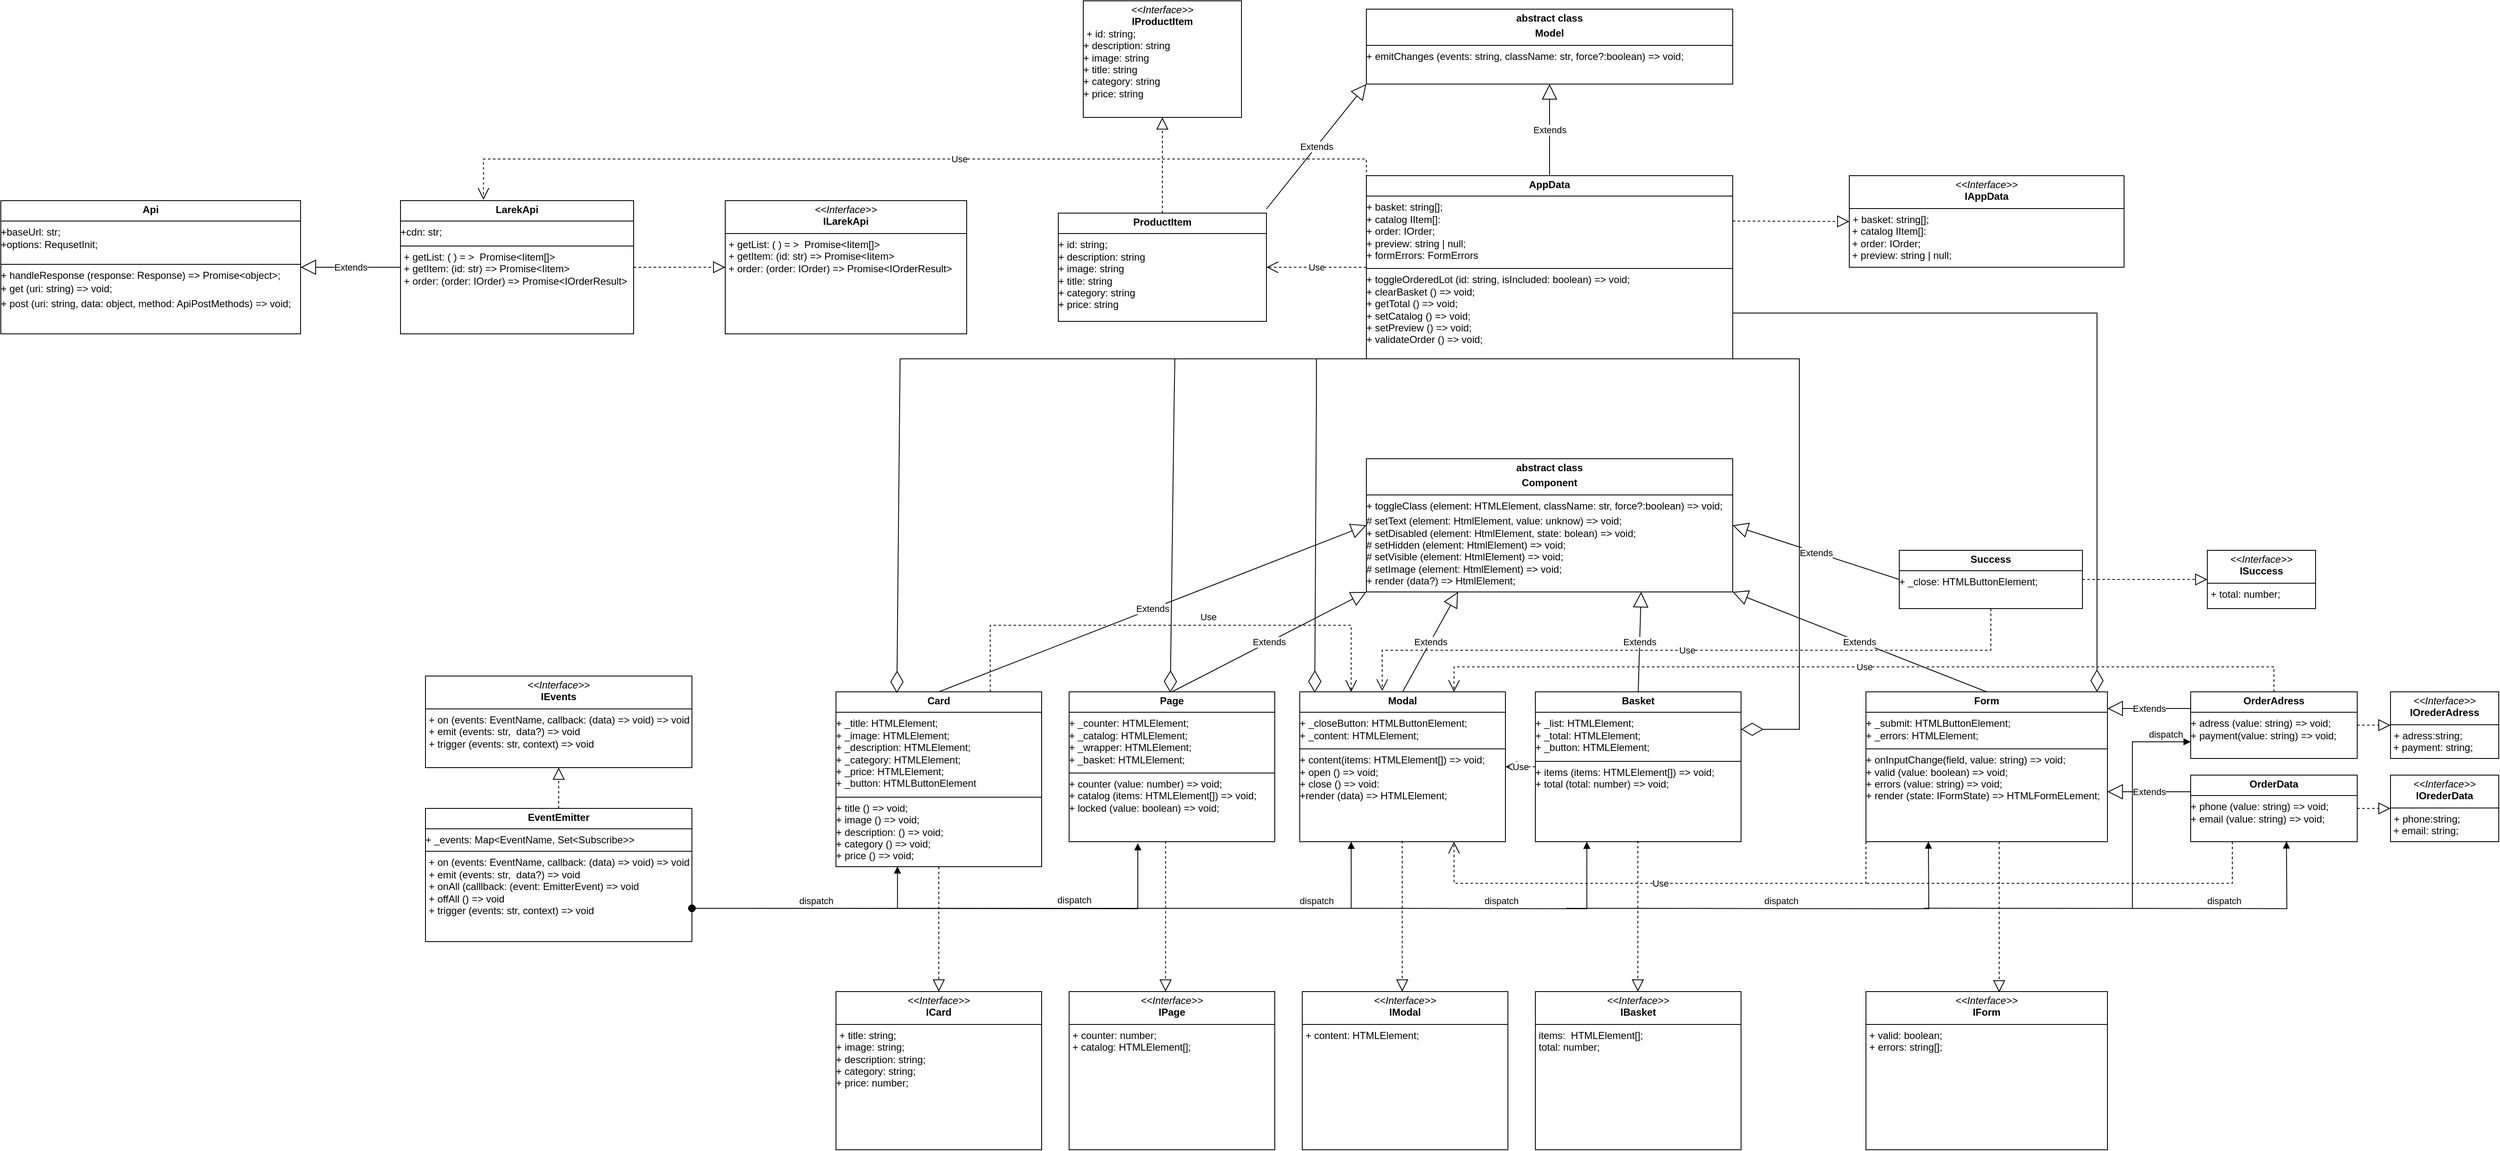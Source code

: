 <mxfile version="24.4.0" type="github">
  <diagram name="Страница — 1" id="z3P2CDi4im3vI8IVjc8o">
    <mxGraphModel dx="3903" dy="3134" grid="1" gridSize="10" guides="1" tooltips="1" connect="1" arrows="1" fold="1" page="1" pageScale="1" pageWidth="827" pageHeight="1169" background="#ffffff" math="0" shadow="0">
      <root>
        <mxCell id="0" />
        <mxCell id="1" parent="0" />
        <mxCell id="5842s0LLyivOS5_dFz7O-1" value="&lt;p style=&quot;margin:0px;margin-top:4px;text-align:center;&quot;&gt;&lt;i&gt;&amp;lt;&amp;lt;Interface&amp;gt;&amp;gt;&lt;/i&gt;&lt;br&gt;&lt;b&gt;ILarekApi&lt;/b&gt;&lt;/p&gt;&lt;hr size=&quot;1&quot; style=&quot;border-style:solid;&quot;&gt;&lt;p style=&quot;margin:0px;margin-left:4px;&quot;&gt;&lt;span style=&quot;background-color: initial;&quot;&gt;+ getList: ( ) = &amp;gt;&amp;nbsp; Promise&amp;lt;Iitem[]&amp;gt;&lt;/span&gt;&lt;br&gt;&lt;/p&gt;&lt;p style=&quot;margin:0px;margin-left:4px;&quot;&gt;+ getItem: (id: str) =&amp;gt; Promise&amp;lt;Iitem&amp;gt;&lt;/p&gt;&lt;p style=&quot;margin:0px;margin-left:4px;&quot;&gt;+ order: (order: IOrder) =&amp;gt; Promise&amp;lt;IOrderResult&amp;gt;&lt;/p&gt;" style="verticalAlign=top;align=left;overflow=fill;html=1;whiteSpace=wrap;" parent="1" vertex="1">
          <mxGeometry x="-1410" y="-1190" width="290" height="160" as="geometry" />
        </mxCell>
        <mxCell id="5842s0LLyivOS5_dFz7O-2" value="&lt;p style=&quot;margin:0px;margin-top:4px;text-align:center;&quot;&gt;&lt;b&gt;LarekApi&lt;/b&gt;&lt;/p&gt;&lt;hr size=&quot;1&quot; style=&quot;border-style:solid;&quot;&gt;+cdn: str;&lt;br&gt;&lt;div style=&quot;height:2px;&quot;&gt;&lt;/div&gt;&lt;hr size=&quot;1&quot; style=&quot;border-style:solid;&quot;&gt;&lt;div style=&quot;height:2px;&quot;&gt;&lt;p style=&quot;margin: 0px 0px 0px 4px;&quot;&gt;&lt;span style=&quot;background-color: initial;&quot;&gt;+ getList: ( ) = &amp;gt;&amp;nbsp; Promise&amp;lt;Iitem[]&amp;gt;&lt;/span&gt;&lt;br&gt;&lt;/p&gt;&lt;p style=&quot;margin: 0px 0px 0px 4px;&quot;&gt;+ getItem: (id: str) =&amp;gt; Promise&amp;lt;Iitem&amp;gt;&lt;/p&gt;&lt;p style=&quot;margin: 0px 0px 0px 4px;&quot;&gt;+ order: (order: IOrder) =&amp;gt; Promise&amp;lt;IOrderResult&amp;gt;&lt;/p&gt;&lt;/div&gt;" style="verticalAlign=top;align=left;overflow=fill;html=1;whiteSpace=wrap;" parent="1" vertex="1">
          <mxGeometry x="-1800" y="-1190" width="280" height="160" as="geometry" />
        </mxCell>
        <mxCell id="5842s0LLyivOS5_dFz7O-3" value="" style="endArrow=block;dashed=1;endFill=0;endSize=12;html=1;rounded=0;exitX=1;exitY=0.5;exitDx=0;exitDy=0;entryX=0;entryY=0.5;entryDx=0;entryDy=0;" parent="1" source="5842s0LLyivOS5_dFz7O-2" target="5842s0LLyivOS5_dFz7O-1" edge="1">
          <mxGeometry width="160" relative="1" as="geometry">
            <mxPoint x="-1660" y="-1060" as="sourcePoint" />
            <mxPoint x="-1500" y="-1060" as="targetPoint" />
          </mxGeometry>
        </mxCell>
        <mxCell id="5842s0LLyivOS5_dFz7O-4" value="&lt;p style=&quot;margin:0px;margin-top:4px;text-align:center;&quot;&gt;&lt;b&gt;Api&lt;/b&gt;&lt;/p&gt;&lt;hr size=&quot;1&quot; style=&quot;border-style:solid;&quot;&gt;+baseUrl: str;&lt;div&gt;+options: RequsetInit;&lt;br&gt;&lt;div style=&quot;height:2px;&quot;&gt;&lt;br&gt;&lt;/div&gt;&lt;div style=&quot;height:2px;&quot;&gt;&lt;br&gt;&lt;/div&gt;&lt;div style=&quot;height:2px;&quot;&gt;&lt;br&gt;&lt;/div&gt;&lt;div style=&quot;height:2px;&quot;&gt;&lt;br&gt;&lt;/div&gt;&lt;div style=&quot;height:2px;&quot;&gt;&lt;br&gt;&lt;/div&gt;&lt;hr size=&quot;1&quot; style=&quot;border-style:solid;&quot;&gt;&lt;div style=&quot;height:2px;&quot;&gt;+ handleResponse (response: Response) =&amp;gt; Promise&amp;lt;object&amp;gt;;&lt;/div&gt;&lt;/div&gt;&lt;div style=&quot;height:2px;&quot;&gt;&lt;br&gt;&lt;/div&gt;&lt;div style=&quot;height:2px;&quot;&gt;&lt;br&gt;&lt;/div&gt;&lt;div style=&quot;height:2px;&quot;&gt;&lt;br&gt;&lt;/div&gt;&lt;div style=&quot;height:2px;&quot;&gt;&lt;br&gt;&lt;/div&gt;&lt;div style=&quot;height:2px;&quot;&gt;&lt;br&gt;&lt;/div&gt;&lt;div style=&quot;height:2px;&quot;&gt;&lt;br&gt;&lt;/div&gt;&lt;div style=&quot;height:2px;&quot;&gt;&lt;br&gt;&lt;/div&gt;&lt;div style=&quot;height:2px;&quot;&gt;+ get (uri: string) =&amp;gt; void;&lt;/div&gt;&lt;div style=&quot;height:2px;&quot;&gt;&lt;br&gt;&lt;/div&gt;&lt;div style=&quot;height:2px;&quot;&gt;&lt;br&gt;&lt;/div&gt;&lt;div style=&quot;height:2px;&quot;&gt;&lt;br&gt;&lt;/div&gt;&lt;div style=&quot;height:2px;&quot;&gt;&lt;br&gt;&lt;/div&gt;&lt;div style=&quot;height:2px;&quot;&gt;&lt;br&gt;&lt;/div&gt;&lt;div style=&quot;height:2px;&quot;&gt;&lt;br&gt;&lt;/div&gt;&lt;div style=&quot;height:2px;&quot;&gt;&lt;br&gt;&lt;/div&gt;&lt;div style=&quot;height:2px;&quot;&gt;&lt;br&gt;&lt;/div&gt;&lt;div style=&quot;height:2px;&quot;&gt;+ post (uri: string, data: object, method: ApiPostMethods) =&amp;gt; void;&lt;/div&gt;" style="verticalAlign=top;align=left;overflow=fill;html=1;whiteSpace=wrap;" parent="1" vertex="1">
          <mxGeometry x="-2280" y="-1190" width="360" height="160" as="geometry" />
        </mxCell>
        <mxCell id="5842s0LLyivOS5_dFz7O-5" value="Extends" style="endArrow=block;endSize=16;endFill=0;html=1;rounded=0;exitX=0;exitY=0.5;exitDx=0;exitDy=0;" parent="1" source="5842s0LLyivOS5_dFz7O-2" target="5842s0LLyivOS5_dFz7O-4" edge="1">
          <mxGeometry width="160" relative="1" as="geometry">
            <mxPoint x="-1800" y="-1080" as="sourcePoint" />
            <mxPoint x="-1890" y="-1210" as="targetPoint" />
          </mxGeometry>
        </mxCell>
        <mxCell id="5842s0LLyivOS5_dFz7O-6" value="&lt;p style=&quot;margin:0px;margin-top:4px;text-align:center;&quot;&gt;&lt;i&gt;&amp;lt;&amp;lt;Interface&amp;gt;&amp;gt;&lt;/i&gt;&lt;br&gt;&lt;b&gt;IEvents&lt;/b&gt;&lt;/p&gt;&lt;hr size=&quot;1&quot; style=&quot;border-style:solid;&quot;&gt;&lt;p style=&quot;margin:0px;margin-left:4px;&quot;&gt;+ on (events: EventName, callback: (data) =&amp;gt; void) =&amp;gt; void&lt;br&gt;+&amp;nbsp;&lt;span style=&quot;background-color: initial;&quot;&gt;emit (events: str,&amp;nbsp; data?) =&amp;gt; void&lt;/span&gt;&lt;/p&gt;&lt;p style=&quot;margin:0px;margin-left:4px;&quot;&gt;&lt;span style=&quot;background-color: initial;&quot;&gt;+&amp;nbsp;&lt;/span&gt;&lt;span style=&quot;background-color: initial;&quot;&gt;trigger (events: str, context) =&amp;gt; void&lt;/span&gt;&lt;/p&gt;&lt;p style=&quot;margin:0px;margin-left:4px;&quot;&gt;&lt;br&gt;&lt;/p&gt;" style="verticalAlign=top;align=left;overflow=fill;html=1;whiteSpace=wrap;" parent="1" vertex="1">
          <mxGeometry x="-1770" y="-619" width="320" height="110" as="geometry" />
        </mxCell>
        <mxCell id="5842s0LLyivOS5_dFz7O-7" value="&lt;p style=&quot;margin:0px;margin-top:4px;text-align:center;&quot;&gt;&lt;b&gt;EventEmitter&lt;/b&gt;&lt;/p&gt;&lt;hr size=&quot;1&quot; style=&quot;border-style:solid;&quot;&gt;&lt;div style=&quot;height:2px;&quot;&gt;+ _events: Map&amp;lt;EventName, Set&amp;lt;Subscribe&amp;gt;&amp;gt;&lt;/div&gt;&lt;div style=&quot;height:2px;&quot;&gt;&lt;br&gt;&lt;/div&gt;&lt;div style=&quot;height:2px;&quot;&gt;&lt;br&gt;&lt;/div&gt;&lt;div style=&quot;height:2px;&quot;&gt;&lt;br&gt;&lt;/div&gt;&lt;div style=&quot;height:2px;&quot;&gt;&lt;br&gt;&lt;/div&gt;&lt;div style=&quot;height:2px;&quot;&gt;&lt;br&gt;&lt;/div&gt;&lt;div style=&quot;height:2px;&quot;&gt;&lt;br&gt;&lt;/div&gt;&lt;hr size=&quot;1&quot; style=&quot;border-style:solid;&quot;&gt;&lt;div style=&quot;height:2px;&quot;&gt;&lt;p style=&quot;margin: 4px 0px 0px; text-align: center;&quot;&gt;&lt;/p&gt;&lt;p style=&quot;margin: 0px 0px 0px 4px;&quot;&gt;+ on (events: EventName, callback: (data) =&amp;gt; void) =&amp;gt; void&lt;br&gt;+&amp;nbsp;&lt;span style=&quot;background-color: initial;&quot;&gt;emit (events: str,&amp;nbsp; data?) =&amp;gt; void&lt;/span&gt;&lt;/p&gt;&lt;p style=&quot;margin: 0px 0px 0px 4px;&quot;&gt;&lt;span style=&quot;background-color: initial;&quot;&gt;+ onAll (calllback: (event: EmitterEvent) =&amp;gt; void&lt;/span&gt;&lt;/p&gt;&lt;p style=&quot;margin: 0px 0px 0px 4px;&quot;&gt;&lt;span style=&quot;background-color: initial;&quot;&gt;+ offAll () =&amp;gt; void&lt;/span&gt;&lt;/p&gt;&lt;p style=&quot;margin: 0px 0px 0px 4px;&quot;&gt;&lt;span style=&quot;background-color: initial;&quot;&gt;+&amp;nbsp;&lt;/span&gt;&lt;span style=&quot;background-color: initial;&quot;&gt;trigger (events: str, context) =&amp;gt; void&lt;/span&gt;&lt;/p&gt;&lt;p style=&quot;margin: 0px 0px 0px 4px;&quot;&gt;&lt;br&gt;&lt;/p&gt;&lt;/div&gt;" style="verticalAlign=top;align=left;overflow=fill;html=1;whiteSpace=wrap;" parent="1" vertex="1">
          <mxGeometry x="-1770" y="-460" width="320" height="160" as="geometry" />
        </mxCell>
        <mxCell id="5842s0LLyivOS5_dFz7O-8" value="" style="endArrow=block;dashed=1;endFill=0;endSize=12;html=1;rounded=0;exitX=0.5;exitY=0;exitDx=0;exitDy=0;entryX=0.5;entryY=1;entryDx=0;entryDy=0;" parent="1" source="5842s0LLyivOS5_dFz7O-7" target="5842s0LLyivOS5_dFz7O-6" edge="1">
          <mxGeometry width="160" relative="1" as="geometry">
            <mxPoint x="90" y="560" as="sourcePoint" />
            <mxPoint x="200" y="560" as="targetPoint" />
          </mxGeometry>
        </mxCell>
        <mxCell id="5842s0LLyivOS5_dFz7O-10" value="&lt;p style=&quot;margin:0px;margin-top:4px;text-align:center;&quot;&gt;&lt;b&gt;abstract class&lt;/b&gt;&lt;/p&gt;&lt;p style=&quot;margin:0px;margin-top:4px;text-align:center;&quot;&gt;&lt;b&gt;Component&lt;/b&gt;&lt;/p&gt;&lt;hr size=&quot;1&quot; style=&quot;border-style:solid;&quot;&gt;&lt;div style=&quot;height:2px;&quot;&gt;+ toggleClass (element: HTMLElement, className: str, force?:boolean) =&amp;gt; void;&lt;/div&gt;&lt;div style=&quot;height:2px;&quot;&gt;&lt;br&gt;&lt;/div&gt;&lt;div style=&quot;height:2px;&quot;&gt;&lt;br&gt;# setText (element: HtmlElement, value: unknow) =&amp;gt; void;&lt;br&gt;+ setDisabled (&lt;span style=&quot;background-color: initial;&quot;&gt;element: HtmlElement, state: bolean) =&amp;gt; void;&lt;br&gt;# setHidden (&lt;/span&gt;&lt;span style=&quot;background-color: initial;&quot;&gt;element: HtmlElement&lt;/span&gt;&lt;span style=&quot;background-color: initial;&quot;&gt;) =&amp;gt; void;&lt;br&gt;# setVisible (&lt;/span&gt;&lt;span style=&quot;background-color: initial;&quot;&gt;element: HtmlElement) =&amp;gt; void;&lt;br&gt;# setImage (&lt;/span&gt;&lt;span style=&quot;background-color: initial;&quot;&gt;element: HtmlElement) =&amp;gt; void;&lt;br&gt;+ render (data?) =&amp;gt;&amp;nbsp;&lt;/span&gt;&lt;span style=&quot;background-color: initial;&quot;&gt;HtmlElement;&lt;/span&gt;&lt;/div&gt;&lt;div style=&quot;height:2px;&quot;&gt;&lt;br&gt;&lt;/div&gt;&lt;div style=&quot;height:2px;&quot;&gt;&lt;br&gt;&lt;/div&gt;&lt;div style=&quot;height:2px;&quot;&gt;&lt;br&gt;&lt;/div&gt;&lt;div style=&quot;height:2px;&quot;&gt;&lt;br&gt;&lt;/div&gt;&lt;div style=&quot;height:2px;&quot;&gt;&lt;br&gt;&lt;/div&gt;&lt;div style=&quot;height:2px;&quot;&gt;&lt;/div&gt;" style="verticalAlign=top;align=left;overflow=fill;html=1;whiteSpace=wrap;" parent="1" vertex="1">
          <mxGeometry x="-640" y="-880" width="440" height="160" as="geometry" />
        </mxCell>
        <mxCell id="5842s0LLyivOS5_dFz7O-11" value="&lt;p style=&quot;margin:0px;margin-top:4px;text-align:center;&quot;&gt;&lt;b&gt;Page&lt;/b&gt;&lt;/p&gt;&lt;hr size=&quot;1&quot; style=&quot;border-style:solid;&quot;&gt;+ _counter: HTMLElement;&lt;div&gt;+ _catalog: HTMLElement;&lt;/div&gt;&lt;div&gt;+ _wrapper: HTMLElement;&lt;/div&gt;&lt;div&gt;+ _basket: HTMLElement;&lt;br&gt;&lt;div style=&quot;height:2px;&quot;&gt;&lt;br&gt;&lt;/div&gt;&lt;hr size=&quot;1&quot; style=&quot;border-style:solid;&quot;&gt;&lt;div style=&quot;height:2px;&quot;&gt;+ counter (value: number) =&amp;gt; void;&lt;br&gt;+ catalog (items:&amp;nbsp;&lt;span style=&quot;background-color: initial;&quot;&gt;HTMLElement[]) =&amp;gt; void;&lt;br&gt;+ locked (value: boolean) =&amp;gt; void;&lt;/span&gt;&lt;/div&gt;&lt;/div&gt;" style="verticalAlign=top;align=left;overflow=fill;html=1;whiteSpace=wrap;" parent="1" vertex="1">
          <mxGeometry x="-997" y="-600" width="247" height="180" as="geometry" />
        </mxCell>
        <mxCell id="5842s0LLyivOS5_dFz7O-12" value="&lt;p style=&quot;margin:0px;margin-top:4px;text-align:center;&quot;&gt;&lt;i&gt;&amp;lt;&amp;lt;Interface&amp;gt;&amp;gt;&lt;/i&gt;&lt;br&gt;&lt;b&gt;IPage&lt;/b&gt;&lt;/p&gt;&lt;hr size=&quot;1&quot; style=&quot;border-style:solid;&quot;&gt;&lt;p style=&quot;margin:0px;margin-left:4px;&quot;&gt;+ counter: number;&lt;br&gt;+ catalog: HTMLElement[];&lt;/p&gt;&lt;p style=&quot;margin:0px;margin-left:4px;&quot;&gt;&lt;br&gt;&lt;/p&gt;&lt;p style=&quot;margin:0px;margin-left:4px;&quot;&gt;&lt;br&gt;&lt;/p&gt;" style="verticalAlign=top;align=left;overflow=fill;html=1;whiteSpace=wrap;" parent="1" vertex="1">
          <mxGeometry x="-997" y="-240" width="247" height="190" as="geometry" />
        </mxCell>
        <mxCell id="5842s0LLyivOS5_dFz7O-14" value="&lt;p style=&quot;margin:0px;margin-top:4px;text-align:center;&quot;&gt;&lt;b&gt;Modal&lt;/b&gt;&lt;/p&gt;&lt;hr size=&quot;1&quot; style=&quot;border-style:solid;&quot;&gt;+ _closeButton: HTMLButtonElement;&lt;div&gt;+ _content: HTMLElement;&lt;/div&gt;&lt;div&gt;&lt;div style=&quot;height:2px;&quot;&gt;&lt;br&gt;&lt;/div&gt;&lt;hr size=&quot;1&quot; style=&quot;border-style:solid;&quot;&gt;&lt;div style=&quot;height:2px;&quot;&gt;+ content(items:&amp;nbsp;&lt;span style=&quot;background-color: initial;&quot;&gt;HTMLElement[]) =&amp;gt; void;&lt;br&gt;+ open () =&amp;gt; void;&lt;br&gt;+ close () =&amp;gt; void:&lt;br&gt;+render (data) =&amp;gt; HTMLElement;&lt;/span&gt;&lt;/div&gt;&lt;/div&gt;" style="verticalAlign=top;align=left;overflow=fill;html=1;whiteSpace=wrap;" parent="1" vertex="1">
          <mxGeometry x="-720" y="-600" width="247" height="180" as="geometry" />
        </mxCell>
        <mxCell id="5842s0LLyivOS5_dFz7O-15" value="&lt;p style=&quot;margin:0px;margin-top:4px;text-align:center;&quot;&gt;&lt;i&gt;&amp;lt;&amp;lt;Interface&amp;gt;&amp;gt;&lt;/i&gt;&lt;br&gt;&lt;b&gt;IModal&lt;/b&gt;&lt;/p&gt;&lt;hr size=&quot;1&quot; style=&quot;border-style:solid;&quot;&gt;&lt;p style=&quot;margin:0px;margin-left:4px;&quot;&gt;+ content: HTMLElement;&lt;br&gt;&lt;/p&gt;&lt;p style=&quot;margin:0px;margin-left:4px;&quot;&gt;&lt;br&gt;&lt;/p&gt;" style="verticalAlign=top;align=left;overflow=fill;html=1;whiteSpace=wrap;" parent="1" vertex="1">
          <mxGeometry x="-717" y="-240" width="247" height="190" as="geometry" />
        </mxCell>
        <mxCell id="5842s0LLyivOS5_dFz7O-16" value="&lt;p style=&quot;margin:0px;margin-top:4px;text-align:center;&quot;&gt;&lt;b&gt;Basket&lt;/b&gt;&lt;/p&gt;&lt;hr size=&quot;1&quot; style=&quot;border-style:solid;&quot;&gt;+ _list: HTMLElement;&lt;div&gt;+ _total: HTMLElement;&lt;/div&gt;&lt;div&gt;+ _button: HTMLElement;&lt;/div&gt;&lt;div&gt;&lt;div style=&quot;height:2px;&quot;&gt;&lt;br&gt;&lt;/div&gt;&lt;hr size=&quot;1&quot; style=&quot;border-style:solid;&quot;&gt;&lt;div style=&quot;height:2px;&quot;&gt;+ items (items: HTMLElement[]) =&amp;gt; void;&lt;span style=&quot;background-color: initial;&quot;&gt;&lt;br&gt;+ total (total: number) =&amp;gt; void;&lt;/span&gt;&lt;/div&gt;&lt;/div&gt;" style="verticalAlign=top;align=left;overflow=fill;html=1;whiteSpace=wrap;" parent="1" vertex="1">
          <mxGeometry x="-437" y="-600" width="247" height="180" as="geometry" />
        </mxCell>
        <mxCell id="5842s0LLyivOS5_dFz7O-17" value="&lt;p style=&quot;margin:0px;margin-top:4px;text-align:center;&quot;&gt;&lt;i&gt;&amp;lt;&amp;lt;Interface&amp;gt;&amp;gt;&lt;/i&gt;&lt;br&gt;&lt;b&gt;IBasket&lt;/b&gt;&lt;/p&gt;&lt;hr size=&quot;1&quot; style=&quot;border-style:solid;&quot;&gt;&lt;p style=&quot;margin:0px;margin-left:4px;&quot;&gt;items:&amp;nbsp;&amp;nbsp;HTMLElement[];&lt;span style=&quot;background-color: initial;&quot;&gt;&lt;br&gt;total: number;&lt;/span&gt;&lt;br&gt;&lt;/p&gt;" style="verticalAlign=top;align=left;overflow=fill;html=1;whiteSpace=wrap;" parent="1" vertex="1">
          <mxGeometry x="-437" y="-240" width="247" height="190" as="geometry" />
        </mxCell>
        <mxCell id="5842s0LLyivOS5_dFz7O-18" value="&lt;p style=&quot;margin:0px;margin-top:4px;text-align:center;&quot;&gt;&lt;b&gt;Form&lt;/b&gt;&lt;/p&gt;&lt;hr size=&quot;1&quot; style=&quot;border-style:solid;&quot;&gt;+ _submit: HTMLButtonElement;&lt;div&gt;+ _errors: HTMLElement;&lt;br&gt;&lt;div style=&quot;height:2px;&quot;&gt;&lt;/div&gt;&lt;hr size=&quot;1&quot; style=&quot;border-style:solid;&quot;&gt;&lt;div style=&quot;height:2px;&quot;&gt;+ onInputChange(field, value: string) =&amp;gt; void;&lt;br&gt;+ valid (value: boolean) =&amp;gt; void;&lt;br&gt;+ errors (value: string) =&amp;gt; void;&lt;br&gt;+ render (state: IFormState) =&amp;gt; HTMLFormELement;&lt;/div&gt;&lt;/div&gt;" style="verticalAlign=top;align=left;overflow=fill;html=1;whiteSpace=wrap;" parent="1" vertex="1">
          <mxGeometry x="-40" y="-600" width="290" height="180" as="geometry" />
        </mxCell>
        <mxCell id="5842s0LLyivOS5_dFz7O-19" value="&lt;p style=&quot;margin:0px;margin-top:4px;text-align:center;&quot;&gt;&lt;i&gt;&amp;lt;&amp;lt;Interface&amp;gt;&amp;gt;&lt;/i&gt;&lt;br&gt;&lt;b&gt;IForm&lt;/b&gt;&lt;/p&gt;&lt;hr size=&quot;1&quot; style=&quot;border-style:solid;&quot;&gt;&lt;p style=&quot;margin:0px;margin-left:4px;&quot;&gt;+ valid: boolean;&lt;br&gt;+ errors: string[];&lt;br&gt;&lt;/p&gt;" style="verticalAlign=top;align=left;overflow=fill;html=1;whiteSpace=wrap;" parent="1" vertex="1">
          <mxGeometry x="-40" y="-240" width="290" height="190" as="geometry" />
        </mxCell>
        <mxCell id="5842s0LLyivOS5_dFz7O-20" value="&lt;p style=&quot;margin:0px;margin-top:4px;text-align:center;&quot;&gt;&lt;b&gt;OrderData&lt;/b&gt;&lt;/p&gt;&lt;hr size=&quot;1&quot; style=&quot;border-style:solid;&quot;&gt;+ phone (value: string) =&amp;gt; void;&lt;div&gt;+ email (value: string) =&amp;gt; void;&lt;br&gt;&lt;div style=&quot;height:2px;&quot;&gt;&lt;/div&gt;&lt;div style=&quot;height:2px;&quot;&gt;&lt;br&gt;&lt;/div&gt;&lt;/div&gt;" style="verticalAlign=top;align=left;overflow=fill;html=1;whiteSpace=wrap;" parent="1" vertex="1">
          <mxGeometry x="350" y="-500" width="200" height="80" as="geometry" />
        </mxCell>
        <mxCell id="5842s0LLyivOS5_dFz7O-21" value="&lt;p style=&quot;margin:0px;margin-top:4px;text-align:center;&quot;&gt;&lt;i&gt;&amp;lt;&amp;lt;Interface&amp;gt;&amp;gt;&lt;/i&gt;&lt;br&gt;&lt;b&gt;IOrederData&lt;/b&gt;&lt;/p&gt;&lt;hr size=&quot;1&quot; style=&quot;border-style:solid;&quot;&gt;&lt;p style=&quot;margin:0px;margin-left:4px;&quot;&gt;+ phone:string;&lt;/p&gt;&lt;div&gt;&amp;nbsp;+ email: string;&lt;br&gt;&lt;/div&gt;" style="verticalAlign=top;align=left;overflow=fill;html=1;whiteSpace=wrap;" parent="1" vertex="1">
          <mxGeometry x="590" y="-500" width="130" height="80" as="geometry" />
        </mxCell>
        <mxCell id="5842s0LLyivOS5_dFz7O-23" value="&lt;p style=&quot;margin:0px;margin-top:4px;text-align:center;&quot;&gt;&lt;b&gt;OrderAdress&lt;/b&gt;&lt;/p&gt;&lt;hr size=&quot;1&quot; style=&quot;border-style:solid;&quot;&gt;+ adress (value: string) =&amp;gt; void;&lt;div&gt;+ payment(value: string) =&amp;gt; void;&lt;br&gt;&lt;div style=&quot;height:2px;&quot;&gt;&lt;/div&gt;&lt;div style=&quot;height:2px;&quot;&gt;&lt;br&gt;&lt;/div&gt;&lt;/div&gt;" style="verticalAlign=top;align=left;overflow=fill;html=1;whiteSpace=wrap;" parent="1" vertex="1">
          <mxGeometry x="350" y="-600" width="200" height="80" as="geometry" />
        </mxCell>
        <mxCell id="5842s0LLyivOS5_dFz7O-24" value="&lt;p style=&quot;margin:0px;margin-top:4px;text-align:center;&quot;&gt;&lt;i&gt;&amp;lt;&amp;lt;Interface&amp;gt;&amp;gt;&lt;/i&gt;&lt;br&gt;&lt;b&gt;IOrederAdress&lt;/b&gt;&lt;/p&gt;&lt;hr size=&quot;1&quot; style=&quot;border-style:solid;&quot;&gt;&lt;p style=&quot;margin:0px;margin-left:4px;&quot;&gt;+ adress:string;&lt;/p&gt;&lt;div&gt;&amp;nbsp;+ payment: string;&lt;br&gt;&lt;/div&gt;" style="verticalAlign=top;align=left;overflow=fill;html=1;whiteSpace=wrap;" parent="1" vertex="1">
          <mxGeometry x="590" y="-600" width="130" height="80" as="geometry" />
        </mxCell>
        <mxCell id="5842s0LLyivOS5_dFz7O-27" value="&lt;p style=&quot;margin:0px;margin-top:4px;text-align:center;&quot;&gt;&lt;b&gt;Card&lt;/b&gt;&lt;/p&gt;&lt;hr size=&quot;1&quot; style=&quot;border-style:solid;&quot;&gt;+ _title: HTMLElement;&lt;div&gt;+ _image: HTMLElement;&lt;/div&gt;&lt;div&gt;+ _description: HTMLElement;&lt;/div&gt;&lt;div&gt;+ _category: HTMLElement;&lt;/div&gt;&lt;div&gt;+ _price: HTMLElement;&lt;/div&gt;&lt;div&gt;+ _button: HTMLButtonElement&lt;br&gt;&lt;div style=&quot;height:2px;&quot;&gt;&lt;br&gt;&lt;/div&gt;&lt;hr size=&quot;1&quot; style=&quot;border-style:solid;&quot;&gt;&lt;div style=&quot;height:2px;&quot;&gt;+ title () =&amp;gt; void;&lt;div&gt;+ image () =&amp;gt; void;&lt;/div&gt;&lt;div&gt;+ description: () =&amp;gt; void;&lt;/div&gt;&lt;div&gt;+ category () =&amp;gt; void;&lt;/div&gt;&lt;div&gt;+ price () =&amp;gt; void;&lt;/div&gt;&lt;div&gt;&lt;br&gt;&lt;/div&gt;&lt;/div&gt;&lt;/div&gt;" style="verticalAlign=top;align=left;overflow=fill;html=1;whiteSpace=wrap;" parent="1" vertex="1">
          <mxGeometry x="-1277" y="-600" width="247" height="210" as="geometry" />
        </mxCell>
        <mxCell id="5842s0LLyivOS5_dFz7O-28" value="&lt;p style=&quot;margin:0px;margin-top:4px;text-align:center;&quot;&gt;&lt;i&gt;&amp;lt;&amp;lt;Interface&amp;gt;&amp;gt;&lt;/i&gt;&lt;br&gt;&lt;b&gt;ICard&lt;/b&gt;&lt;/p&gt;&lt;hr size=&quot;1&quot; style=&quot;border-style:solid;&quot;&gt;&lt;p style=&quot;margin:0px;margin-left:4px;&quot;&gt;+ title: string;&lt;/p&gt;&lt;div&gt;+ image: string;&lt;/div&gt;&lt;div&gt;+ description: string;&lt;/div&gt;&lt;div&gt;+ category: string;&lt;/div&gt;&lt;div&gt;+ price: number;&lt;/div&gt;&lt;div&gt;&lt;br&gt;&lt;/div&gt;" style="verticalAlign=top;align=left;overflow=fill;html=1;whiteSpace=wrap;" parent="1" vertex="1">
          <mxGeometry x="-1277" y="-240" width="247" height="190" as="geometry" />
        </mxCell>
        <mxCell id="5842s0LLyivOS5_dFz7O-29" value="" style="endArrow=block;dashed=1;endFill=0;endSize=12;html=1;rounded=0;exitX=0.469;exitY=0.996;exitDx=0;exitDy=0;exitPerimeter=0;entryX=0.469;entryY=0;entryDx=0;entryDy=0;entryPerimeter=0;" parent="1" source="5842s0LLyivOS5_dFz7O-11" target="5842s0LLyivOS5_dFz7O-12" edge="1">
          <mxGeometry width="160" relative="1" as="geometry">
            <mxPoint x="-970" y="-330" as="sourcePoint" />
            <mxPoint x="-810" y="-330" as="targetPoint" />
          </mxGeometry>
        </mxCell>
        <mxCell id="5842s0LLyivOS5_dFz7O-30" value="" style="endArrow=block;dashed=1;endFill=0;endSize=12;html=1;rounded=0;exitX=0.5;exitY=1;exitDx=0;exitDy=0;entryX=0.5;entryY=0;entryDx=0;entryDy=0;" parent="1" source="5842s0LLyivOS5_dFz7O-27" target="5842s0LLyivOS5_dFz7O-28" edge="1">
          <mxGeometry width="160" relative="1" as="geometry">
            <mxPoint x="-1233.5" y="-350" as="sourcePoint" />
            <mxPoint x="-1073.5" y="-350" as="targetPoint" />
          </mxGeometry>
        </mxCell>
        <mxCell id="5842s0LLyivOS5_dFz7O-31" value="" style="endArrow=block;dashed=1;endFill=0;endSize=12;html=1;rounded=0;exitX=0.469;exitY=0.996;exitDx=0;exitDy=0;exitPerimeter=0;entryX=0.469;entryY=0;entryDx=0;entryDy=0;entryPerimeter=0;" parent="1" edge="1">
          <mxGeometry width="160" relative="1" as="geometry">
            <mxPoint x="-596.93" y="-421" as="sourcePoint" />
            <mxPoint x="-596.93" y="-240" as="targetPoint" />
          </mxGeometry>
        </mxCell>
        <mxCell id="5842s0LLyivOS5_dFz7O-32" value="" style="endArrow=block;dashed=1;endFill=0;endSize=12;html=1;rounded=0;exitX=0.469;exitY=0.996;exitDx=0;exitDy=0;exitPerimeter=0;entryX=0.469;entryY=0;entryDx=0;entryDy=0;entryPerimeter=0;" parent="1" edge="1">
          <mxGeometry width="160" relative="1" as="geometry">
            <mxPoint x="-313.93" y="-421" as="sourcePoint" />
            <mxPoint x="-313.93" y="-240" as="targetPoint" />
          </mxGeometry>
        </mxCell>
        <mxCell id="5842s0LLyivOS5_dFz7O-33" value="" style="endArrow=block;dashed=1;endFill=0;endSize=12;html=1;rounded=0;exitX=0.469;exitY=0.996;exitDx=0;exitDy=0;exitPerimeter=0;entryX=0.469;entryY=0;entryDx=0;entryDy=0;entryPerimeter=0;" parent="1" edge="1">
          <mxGeometry width="160" relative="1" as="geometry">
            <mxPoint x="120" y="-420" as="sourcePoint" />
            <mxPoint x="120" y="-239" as="targetPoint" />
          </mxGeometry>
        </mxCell>
        <mxCell id="5842s0LLyivOS5_dFz7O-38" value="" style="endArrow=block;dashed=1;endFill=0;endSize=12;html=1;rounded=0;exitX=1;exitY=0.5;exitDx=0;exitDy=0;entryX=0;entryY=0.5;entryDx=0;entryDy=0;" parent="1" source="5842s0LLyivOS5_dFz7O-23" target="5842s0LLyivOS5_dFz7O-24" edge="1">
          <mxGeometry width="160" relative="1" as="geometry">
            <mxPoint x="590" y="-560" as="sourcePoint" />
            <mxPoint x="550" y="-560.05" as="targetPoint" />
          </mxGeometry>
        </mxCell>
        <mxCell id="5842s0LLyivOS5_dFz7O-39" value="" style="endArrow=block;dashed=1;endFill=0;endSize=12;html=1;rounded=0;exitX=1;exitY=0.5;exitDx=0;exitDy=0;entryX=0;entryY=0.5;entryDx=0;entryDy=0;" parent="1" source="5842s0LLyivOS5_dFz7O-20" target="5842s0LLyivOS5_dFz7O-21" edge="1">
          <mxGeometry width="160" relative="1" as="geometry">
            <mxPoint x="590" y="-460.13" as="sourcePoint" />
            <mxPoint x="550" y="-460.18" as="targetPoint" />
          </mxGeometry>
        </mxCell>
        <mxCell id="5842s0LLyivOS5_dFz7O-40" value="Extends" style="endArrow=block;endSize=16;endFill=0;html=1;rounded=0;exitX=0;exitY=0.5;exitDx=0;exitDy=0;" parent="1" edge="1">
          <mxGeometry width="160" relative="1" as="geometry">
            <mxPoint x="350" y="-580" as="sourcePoint" />
            <mxPoint x="250" y="-580" as="targetPoint" />
          </mxGeometry>
        </mxCell>
        <mxCell id="5842s0LLyivOS5_dFz7O-41" value="Extends" style="endArrow=block;endSize=16;endFill=0;html=1;rounded=0;exitX=0;exitY=0.5;exitDx=0;exitDy=0;" parent="1" edge="1">
          <mxGeometry width="160" relative="1" as="geometry">
            <mxPoint x="350" y="-480" as="sourcePoint" />
            <mxPoint x="250" y="-480" as="targetPoint" />
          </mxGeometry>
        </mxCell>
        <mxCell id="5842s0LLyivOS5_dFz7O-42" value="dispatch" style="html=1;verticalAlign=bottom;startArrow=oval;startFill=1;endArrow=block;startSize=8;rounded=0;exitX=1;exitY=0.75;exitDx=0;exitDy=0;edgeStyle=orthogonalEdgeStyle;entryX=0.299;entryY=0.998;entryDx=0;entryDy=0;entryPerimeter=0;" parent="1" source="5842s0LLyivOS5_dFz7O-7" target="5842s0LLyivOS5_dFz7O-27" edge="1">
          <mxGeometry width="60" relative="1" as="geometry">
            <mxPoint x="-1230" y="-320" as="sourcePoint" />
            <mxPoint x="-1200" y="-340" as="targetPoint" />
          </mxGeometry>
        </mxCell>
        <mxCell id="5842s0LLyivOS5_dFz7O-43" value="dispatch" style="html=1;verticalAlign=bottom;startArrow=oval;startFill=1;endArrow=block;startSize=8;rounded=0;edgeStyle=orthogonalEdgeStyle;entryX=0.334;entryY=1.01;entryDx=0;entryDy=0;entryPerimeter=0;" parent="1" target="5842s0LLyivOS5_dFz7O-11" edge="1">
          <mxGeometry x="0.495" y="1" width="60" relative="1" as="geometry">
            <mxPoint x="-1450" y="-340" as="sourcePoint" />
            <mxPoint x="-953" y="-390" as="targetPoint" />
            <mxPoint as="offset" />
          </mxGeometry>
        </mxCell>
        <mxCell id="5842s0LLyivOS5_dFz7O-44" value="dispatch" style="html=1;verticalAlign=bottom;startArrow=oval;startFill=1;endArrow=block;startSize=8;rounded=0;exitX=1;exitY=0.75;exitDx=0;exitDy=0;edgeStyle=orthogonalEdgeStyle;entryX=0.25;entryY=1;entryDx=0;entryDy=0;" parent="1" source="5842s0LLyivOS5_dFz7O-7" target="5842s0LLyivOS5_dFz7O-14" edge="1">
          <mxGeometry x="0.721" width="60" relative="1" as="geometry">
            <mxPoint x="-1430" y="-320" as="sourcePoint" />
            <mxPoint x="-810" y="-400" as="targetPoint" />
            <mxPoint as="offset" />
          </mxGeometry>
        </mxCell>
        <mxCell id="5842s0LLyivOS5_dFz7O-45" value="dispatch" style="html=1;verticalAlign=bottom;startArrow=none;startFill=0;endArrow=block;startSize=8;rounded=0;edgeStyle=orthogonalEdgeStyle;entryX=0.25;entryY=1;entryDx=0;entryDy=0;" parent="1" target="5842s0LLyivOS5_dFz7O-16" edge="1">
          <mxGeometry width="60" relative="1" as="geometry">
            <mxPoint x="-660" y="-340" as="sourcePoint" />
            <mxPoint x="-383" y="-390" as="targetPoint" />
          </mxGeometry>
        </mxCell>
        <mxCell id="5842s0LLyivOS5_dFz7O-46" value="dispatch" style="html=1;verticalAlign=bottom;startArrow=none;startFill=0;endArrow=block;startSize=8;rounded=0;edgeStyle=orthogonalEdgeStyle;entryX=0.25;entryY=1;entryDx=0;entryDy=0;" parent="1" edge="1">
          <mxGeometry width="60" relative="1" as="geometry">
            <mxPoint x="-400" y="-340" as="sourcePoint" />
            <mxPoint x="35" y="-420.25" as="targetPoint" />
          </mxGeometry>
        </mxCell>
        <mxCell id="5842s0LLyivOS5_dFz7O-47" value="dispatch" style="html=1;verticalAlign=bottom;startArrow=none;startFill=0;endArrow=block;startSize=8;rounded=0;edgeStyle=orthogonalEdgeStyle;entryX=0.25;entryY=1;entryDx=0;entryDy=0;" parent="1" edge="1">
          <mxGeometry x="0.395" width="60" relative="1" as="geometry">
            <mxPoint x="30" y="-340.09" as="sourcePoint" />
            <mxPoint x="465" y="-420.34" as="targetPoint" />
            <mxPoint as="offset" />
          </mxGeometry>
        </mxCell>
        <mxCell id="5842s0LLyivOS5_dFz7O-48" value="dispatch" style="html=1;verticalAlign=bottom;startArrow=none;startFill=0;endArrow=block;startSize=8;rounded=0;edgeStyle=orthogonalEdgeStyle;entryX=0;entryY=0.75;entryDx=0;entryDy=0;" parent="1" target="5842s0LLyivOS5_dFz7O-23" edge="1">
          <mxGeometry x="0.778" width="60" relative="1" as="geometry">
            <mxPoint x="280" y="-340" as="sourcePoint" />
            <mxPoint x="570" y="-340" as="targetPoint" />
            <Array as="points">
              <mxPoint x="280" y="-540" />
            </Array>
            <mxPoint as="offset" />
          </mxGeometry>
        </mxCell>
        <mxCell id="5842s0LLyivOS5_dFz7O-49" value="Extends" style="endArrow=block;endSize=16;endFill=0;html=1;rounded=0;exitX=0.5;exitY=0;exitDx=0;exitDy=0;entryX=0;entryY=0.5;entryDx=0;entryDy=0;" parent="1" source="5842s0LLyivOS5_dFz7O-27" target="5842s0LLyivOS5_dFz7O-10" edge="1">
          <mxGeometry width="160" relative="1" as="geometry">
            <mxPoint x="-1100" y="-660" as="sourcePoint" />
            <mxPoint x="-940" y="-660" as="targetPoint" />
          </mxGeometry>
        </mxCell>
        <mxCell id="5842s0LLyivOS5_dFz7O-50" value="Extends" style="endArrow=block;endSize=16;endFill=0;html=1;rounded=0;exitX=0.5;exitY=0;exitDx=0;exitDy=0;entryX=0;entryY=1;entryDx=0;entryDy=0;" parent="1" source="5842s0LLyivOS5_dFz7O-11" target="5842s0LLyivOS5_dFz7O-10" edge="1">
          <mxGeometry width="160" relative="1" as="geometry">
            <mxPoint x="-790" y="-590" as="sourcePoint" />
            <mxPoint x="-630" y="-590" as="targetPoint" />
          </mxGeometry>
        </mxCell>
        <mxCell id="5842s0LLyivOS5_dFz7O-51" value="Extends" style="endArrow=block;endSize=16;endFill=0;html=1;rounded=0;exitX=0.5;exitY=0;exitDx=0;exitDy=0;entryX=0.25;entryY=1;entryDx=0;entryDy=0;" parent="1" source="5842s0LLyivOS5_dFz7O-14" target="5842s0LLyivOS5_dFz7O-10" edge="1">
          <mxGeometry width="160" relative="1" as="geometry">
            <mxPoint x="-580" y="-600" as="sourcePoint" />
            <mxPoint x="-420" y="-600" as="targetPoint" />
          </mxGeometry>
        </mxCell>
        <mxCell id="5842s0LLyivOS5_dFz7O-52" value="Extends" style="endArrow=block;endSize=16;endFill=0;html=1;rounded=0;exitX=0.5;exitY=0;exitDx=0;exitDy=0;entryX=0.75;entryY=1;entryDx=0;entryDy=0;" parent="1" source="5842s0LLyivOS5_dFz7O-16" target="5842s0LLyivOS5_dFz7O-10" edge="1">
          <mxGeometry width="160" relative="1" as="geometry">
            <mxPoint x="-220" y="-630" as="sourcePoint" />
            <mxPoint x="-60" y="-630" as="targetPoint" />
          </mxGeometry>
        </mxCell>
        <mxCell id="5842s0LLyivOS5_dFz7O-53" value="Extends" style="endArrow=block;endSize=16;endFill=0;html=1;rounded=0;exitX=0.5;exitY=0;exitDx=0;exitDy=0;entryX=1;entryY=1;entryDx=0;entryDy=0;" parent="1" source="5842s0LLyivOS5_dFz7O-18" target="5842s0LLyivOS5_dFz7O-10" edge="1">
          <mxGeometry width="160" relative="1" as="geometry">
            <mxPoint x="-220" y="-630" as="sourcePoint" />
            <mxPoint x="-60" y="-630" as="targetPoint" />
          </mxGeometry>
        </mxCell>
        <mxCell id="5842s0LLyivOS5_dFz7O-54" value="&lt;p style=&quot;margin:0px;margin-top:4px;text-align:center;&quot;&gt;&lt;b&gt;abstract class&lt;/b&gt;&lt;/p&gt;&lt;p style=&quot;margin:0px;margin-top:4px;text-align:center;&quot;&gt;&lt;b&gt;Model&lt;/b&gt;&lt;/p&gt;&lt;hr size=&quot;1&quot; style=&quot;border-style:solid;&quot;&gt;&lt;div style=&quot;height:2px;&quot;&gt;+ emitChanges (events: string, className: str, force?:boolean) =&amp;gt; void;&lt;/div&gt;&lt;div style=&quot;height:2px;&quot;&gt;&lt;br&gt;&lt;/div&gt;&lt;div style=&quot;height:2px;&quot;&gt;&lt;br&gt;&lt;br&gt;&lt;/div&gt;" style="verticalAlign=top;align=left;overflow=fill;html=1;whiteSpace=wrap;" parent="1" vertex="1">
          <mxGeometry x="-640" y="-1420" width="440" height="90" as="geometry" />
        </mxCell>
        <mxCell id="5842s0LLyivOS5_dFz7O-55" value="&lt;p style=&quot;margin:0px;margin-top:4px;text-align:center;&quot;&gt;&lt;b&gt;AppData&lt;/b&gt;&lt;/p&gt;&lt;hr size=&quot;1&quot; style=&quot;border-style:solid;&quot;&gt;+ basket: string[];&lt;div&gt;+ catalog IItem[]:&amp;nbsp;&lt;/div&gt;&lt;div&gt;+ order: IOrder;&lt;/div&gt;&lt;div&gt;+ preview: string | null;&lt;/div&gt;&lt;div&gt;+ formErrors: FormErrors&lt;br&gt;&lt;div style=&quot;height:2px;&quot;&gt;&lt;/div&gt;&lt;hr size=&quot;1&quot; style=&quot;border-style:solid;&quot;&gt;&lt;div style=&quot;height:2px;&quot;&gt;+ toggleOrderedLot (id: string, isIncluded: boolean) =&amp;gt; void;&lt;br&gt;+ clearBasket () =&amp;gt; void;&lt;br&gt;+ getTotal&lt;span style=&quot;background-color: initial;&quot;&gt;&amp;nbsp;&lt;/span&gt;&lt;span style=&quot;background-color: initial;&quot;&gt;() =&amp;gt; void;&lt;br&gt;+ setCatalog&lt;/span&gt;&lt;span style=&quot;background-color: initial;&quot;&gt;&amp;nbsp;&lt;/span&gt;&lt;span style=&quot;background-color: initial;&quot;&gt;() =&amp;gt; void;&lt;br&gt;+ setPreview&lt;/span&gt;&lt;span style=&quot;background-color: initial;&quot;&gt;&amp;nbsp;&lt;/span&gt;&lt;span style=&quot;background-color: initial;&quot;&gt;() =&amp;gt; void;&lt;br&gt;+ validateOrder&lt;/span&gt;&lt;span style=&quot;background-color: initial;&quot;&gt;&amp;nbsp;&lt;/span&gt;&lt;span style=&quot;background-color: initial;&quot;&gt;() =&amp;gt; void;&lt;/span&gt;&lt;/div&gt;&lt;/div&gt;" style="verticalAlign=top;align=left;overflow=fill;html=1;whiteSpace=wrap;" parent="1" vertex="1">
          <mxGeometry x="-640" y="-1220" width="440" height="220" as="geometry" />
        </mxCell>
        <mxCell id="5842s0LLyivOS5_dFz7O-56" value="&lt;p style=&quot;margin:0px;margin-top:4px;text-align:center;&quot;&gt;&lt;i&gt;&amp;lt;&amp;lt;Interface&amp;gt;&amp;gt;&lt;/i&gt;&lt;br&gt;&lt;b&gt;IAppData&lt;/b&gt;&lt;br&gt;&lt;/p&gt;&lt;hr size=&quot;1&quot; style=&quot;border-style:solid;&quot;&gt;&lt;p style=&quot;margin:0px;margin-left:4px;&quot;&gt;+ basket: string[];&lt;/p&gt;&lt;div&gt;&amp;nbsp;+ catalog IItem[]:&amp;nbsp;&lt;/div&gt;&lt;div&gt;&amp;nbsp;+ order: IOrder;&lt;/div&gt;&lt;div&gt;&amp;nbsp;+ preview: string | null;&lt;/div&gt;&lt;div&gt;&lt;br&gt;&lt;/div&gt;" style="verticalAlign=top;align=left;overflow=fill;html=1;whiteSpace=wrap;" parent="1" vertex="1">
          <mxGeometry x="-60" y="-1220" width="330" height="110" as="geometry" />
        </mxCell>
        <mxCell id="5842s0LLyivOS5_dFz7O-57" value="" style="endArrow=block;dashed=1;endFill=0;endSize=12;html=1;rounded=0;entryX=0;entryY=0.5;entryDx=0;entryDy=0;" parent="1" target="5842s0LLyivOS5_dFz7O-56" edge="1">
          <mxGeometry width="160" relative="1" as="geometry">
            <mxPoint x="-200" y="-1165.45" as="sourcePoint" />
            <mxPoint x="-80" y="-1165.45" as="targetPoint" />
          </mxGeometry>
        </mxCell>
        <mxCell id="5842s0LLyivOS5_dFz7O-58" value="Extends" style="endArrow=block;endSize=16;endFill=0;html=1;rounded=0;exitX=0.5;exitY=0;exitDx=0;exitDy=0;entryX=0.5;entryY=1;entryDx=0;entryDy=0;" parent="1" source="5842s0LLyivOS5_dFz7O-55" target="5842s0LLyivOS5_dFz7O-54" edge="1">
          <mxGeometry width="160" relative="1" as="geometry">
            <mxPoint x="-330" y="-1240" as="sourcePoint" />
            <mxPoint x="-430" y="-1240" as="targetPoint" />
          </mxGeometry>
        </mxCell>
        <mxCell id="5842s0LLyivOS5_dFz7O-59" value="" style="endArrow=diamondThin;endFill=0;endSize=24;html=1;rounded=0;entryX=0.296;entryY=0.007;entryDx=0;entryDy=0;exitX=0;exitY=1;exitDx=0;exitDy=0;entryPerimeter=0;" parent="1" source="5842s0LLyivOS5_dFz7O-55" target="5842s0LLyivOS5_dFz7O-27" edge="1">
          <mxGeometry width="160" relative="1" as="geometry">
            <mxPoint x="-1215" y="-960" as="sourcePoint" />
            <mxPoint x="-1030" y="-760" as="targetPoint" />
            <Array as="points">
              <mxPoint x="-1200" y="-1000" />
            </Array>
          </mxGeometry>
        </mxCell>
        <mxCell id="5842s0LLyivOS5_dFz7O-60" value="" style="endArrow=diamondThin;endFill=0;endSize=24;html=1;rounded=0;entryX=0.296;entryY=0.007;entryDx=0;entryDy=0;entryPerimeter=0;" parent="1" edge="1">
          <mxGeometry width="160" relative="1" as="geometry">
            <mxPoint x="-870" y="-1000" as="sourcePoint" />
            <mxPoint x="-875.5" y="-599" as="targetPoint" />
            <Array as="points">
              <mxPoint x="-871" y="-940" />
            </Array>
          </mxGeometry>
        </mxCell>
        <mxCell id="5842s0LLyivOS5_dFz7O-61" value="" style="endArrow=diamondThin;endFill=0;endSize=24;html=1;rounded=0;entryX=0.296;entryY=0.007;entryDx=0;entryDy=0;entryPerimeter=0;" parent="1" edge="1">
          <mxGeometry width="160" relative="1" as="geometry">
            <mxPoint x="-700" y="-1000" as="sourcePoint" />
            <mxPoint x="-702" y="-599" as="targetPoint" />
            <Array as="points">
              <mxPoint x="-700" y="-950" />
            </Array>
          </mxGeometry>
        </mxCell>
        <mxCell id="5842s0LLyivOS5_dFz7O-62" value="" style="endArrow=diamondThin;endFill=0;endSize=24;html=1;rounded=0;entryX=1;entryY=0.25;entryDx=0;entryDy=0;exitX=1;exitY=1;exitDx=0;exitDy=0;" parent="1" source="5842s0LLyivOS5_dFz7O-55" target="5842s0LLyivOS5_dFz7O-16" edge="1">
          <mxGeometry width="160" relative="1" as="geometry">
            <mxPoint x="424" y="-960" as="sourcePoint" />
            <mxPoint x="-140" y="-559" as="targetPoint" />
            <Array as="points">
              <mxPoint x="-120" y="-1000" />
              <mxPoint x="-120" y="-555" />
            </Array>
          </mxGeometry>
        </mxCell>
        <mxCell id="5842s0LLyivOS5_dFz7O-63" value="" style="endArrow=diamondThin;endFill=0;endSize=24;html=1;rounded=0;entryX=0.75;entryY=0;entryDx=0;entryDy=0;exitX=1;exitY=0.75;exitDx=0;exitDy=0;edgeStyle=orthogonalEdgeStyle;" parent="1" source="5842s0LLyivOS5_dFz7O-55" edge="1">
          <mxGeometry width="160" relative="1" as="geometry">
            <mxPoint x="-140" y="-1055" as="sourcePoint" />
            <mxPoint x="237.5" y="-600" as="targetPoint" />
            <Array as="points">
              <mxPoint x="237" y="-1055" />
            </Array>
          </mxGeometry>
        </mxCell>
        <mxCell id="5842s0LLyivOS5_dFz7O-65" value="Use" style="endArrow=open;endSize=12;dashed=1;html=1;rounded=0;exitX=0;exitY=0.5;exitDx=0;exitDy=0;edgeStyle=orthogonalEdgeStyle;entryX=0.356;entryY=-0.007;entryDx=0;entryDy=0;entryPerimeter=0;" parent="1" source="5842s0LLyivOS5_dFz7O-55" target="5842s0LLyivOS5_dFz7O-2" edge="1">
          <mxGeometry width="160" relative="1" as="geometry">
            <mxPoint x="-820" y="-1111.05" as="sourcePoint" />
            <mxPoint x="-1700" y="-1250" as="targetPoint" />
            <Array as="points">
              <mxPoint x="-640" y="-1240" />
              <mxPoint x="-1700" y="-1240" />
            </Array>
          </mxGeometry>
        </mxCell>
        <mxCell id="n3EFkLMjCe7SAzQr97RL-1" value="Use" style="endArrow=open;endSize=12;dashed=1;html=1;rounded=0;exitX=0;exitY=1;exitDx=0;exitDy=0;edgeStyle=orthogonalEdgeStyle;entryX=0.75;entryY=1;entryDx=0;entryDy=0;" edge="1" parent="1" source="5842s0LLyivOS5_dFz7O-18" target="5842s0LLyivOS5_dFz7O-14">
          <mxGeometry width="160" relative="1" as="geometry">
            <mxPoint x="-170" y="-380.62" as="sourcePoint" />
            <mxPoint x="-620" y="-350" as="targetPoint" />
            <Array as="points">
              <mxPoint x="-40" y="-370" />
              <mxPoint x="-535" y="-370" />
            </Array>
          </mxGeometry>
        </mxCell>
        <mxCell id="n3EFkLMjCe7SAzQr97RL-2" value="Use" style="endArrow=open;endSize=12;dashed=1;html=1;rounded=0;exitX=0;exitY=0.5;exitDx=0;exitDy=0;entryX=1;entryY=0.5;entryDx=0;entryDy=0;" edge="1" parent="1" source="5842s0LLyivOS5_dFz7O-16" target="5842s0LLyivOS5_dFz7O-14">
          <mxGeometry width="160" relative="1" as="geometry">
            <mxPoint x="-480" y="-460" as="sourcePoint" />
            <mxPoint x="-320" y="-460" as="targetPoint" />
          </mxGeometry>
        </mxCell>
        <mxCell id="n3EFkLMjCe7SAzQr97RL-3" value="Use" style="endArrow=open;endSize=12;dashed=1;html=1;rounded=0;exitX=0.75;exitY=0;exitDx=0;exitDy=0;edgeStyle=orthogonalEdgeStyle;entryX=0.25;entryY=0;entryDx=0;entryDy=0;" edge="1" parent="1" source="5842s0LLyivOS5_dFz7O-27" target="5842s0LLyivOS5_dFz7O-14">
          <mxGeometry x="0.152" y="10" width="160" relative="1" as="geometry">
            <mxPoint x="-870" y="-600" as="sourcePoint" />
            <mxPoint x="-640" y="-680" as="targetPoint" />
            <Array as="points">
              <mxPoint x="-1092" y="-680" />
              <mxPoint x="-658" y="-680" />
            </Array>
            <mxPoint as="offset" />
          </mxGeometry>
        </mxCell>
        <mxCell id="n3EFkLMjCe7SAzQr97RL-4" value="Use" style="endArrow=open;endSize=12;dashed=1;html=1;rounded=0;exitX=0.5;exitY=0;exitDx=0;exitDy=0;entryX=0.75;entryY=0;entryDx=0;entryDy=0;edgeStyle=orthogonalEdgeStyle;" edge="1" parent="1" source="5842s0LLyivOS5_dFz7O-23" target="5842s0LLyivOS5_dFz7O-14">
          <mxGeometry width="160" relative="1" as="geometry">
            <mxPoint x="-150" y="-570" as="sourcePoint" />
            <mxPoint x="10" y="-570" as="targetPoint" />
            <Array as="points">
              <mxPoint x="450" y="-630" />
              <mxPoint x="-535" y="-630" />
            </Array>
          </mxGeometry>
        </mxCell>
        <mxCell id="n3EFkLMjCe7SAzQr97RL-5" value="" style="endArrow=none;dashed=1;html=1;rounded=0;exitX=0.25;exitY=1;exitDx=0;exitDy=0;" edge="1" parent="1" source="5842s0LLyivOS5_dFz7O-20">
          <mxGeometry width="50" height="50" relative="1" as="geometry">
            <mxPoint x="-120" y="-470" as="sourcePoint" />
            <mxPoint x="-40" y="-370" as="targetPoint" />
            <Array as="points">
              <mxPoint x="400" y="-370" />
            </Array>
          </mxGeometry>
        </mxCell>
        <mxCell id="n3EFkLMjCe7SAzQr97RL-7" value="&lt;p style=&quot;margin:0px;margin-top:4px;text-align:center;&quot;&gt;&lt;b&gt;Success&lt;/b&gt;&lt;/p&gt;&lt;hr size=&quot;1&quot; style=&quot;border-style:solid;&quot;&gt;+ _close: HTMLButtonElement;&lt;div&gt;&lt;div style=&quot;height:2px;&quot;&gt;&lt;/div&gt;&lt;div style=&quot;height:2px;&quot;&gt;&lt;br&gt;&lt;/div&gt;&lt;/div&gt;" style="verticalAlign=top;align=left;overflow=fill;html=1;whiteSpace=wrap;" vertex="1" parent="1">
          <mxGeometry y="-770" width="220" height="70" as="geometry" />
        </mxCell>
        <mxCell id="n3EFkLMjCe7SAzQr97RL-8" value="&lt;p style=&quot;margin:0px;margin-top:4px;text-align:center;&quot;&gt;&lt;i&gt;&amp;lt;&amp;lt;Interface&amp;gt;&amp;gt;&lt;/i&gt;&lt;br&gt;&lt;b&gt;ISuccess&lt;/b&gt;&lt;br&gt;&lt;/p&gt;&lt;hr size=&quot;1&quot; style=&quot;border-style:solid;&quot;&gt;&lt;p style=&quot;margin:0px;margin-left:4px;&quot;&gt;+ total: number;&lt;/p&gt;&lt;div&gt;&lt;br&gt;&lt;/div&gt;" style="verticalAlign=top;align=left;overflow=fill;html=1;whiteSpace=wrap;" vertex="1" parent="1">
          <mxGeometry x="370" y="-770" width="130" height="70" as="geometry" />
        </mxCell>
        <mxCell id="n3EFkLMjCe7SAzQr97RL-9" value="" style="endArrow=block;dashed=1;endFill=0;endSize=12;html=1;rounded=0;exitX=1;exitY=0.5;exitDx=0;exitDy=0;entryX=0;entryY=0.5;entryDx=0;entryDy=0;" edge="1" parent="1" source="n3EFkLMjCe7SAzQr97RL-7" target="n3EFkLMjCe7SAzQr97RL-8">
          <mxGeometry width="160" relative="1" as="geometry">
            <mxPoint x="560" y="-450" as="sourcePoint" />
            <mxPoint x="600" y="-450" as="targetPoint" />
          </mxGeometry>
        </mxCell>
        <mxCell id="n3EFkLMjCe7SAzQr97RL-10" value="Extends" style="endArrow=block;endSize=16;endFill=0;html=1;rounded=0;exitX=0;exitY=0.5;exitDx=0;exitDy=0;entryX=1;entryY=0.5;entryDx=0;entryDy=0;" edge="1" parent="1" source="n3EFkLMjCe7SAzQr97RL-7" target="5842s0LLyivOS5_dFz7O-10">
          <mxGeometry width="160" relative="1" as="geometry">
            <mxPoint x="115" y="-590" as="sourcePoint" />
            <mxPoint x="-190" y="-710" as="targetPoint" />
          </mxGeometry>
        </mxCell>
        <mxCell id="n3EFkLMjCe7SAzQr97RL-11" value="Use" style="endArrow=open;endSize=12;dashed=1;html=1;rounded=0;exitX=0.5;exitY=1;exitDx=0;exitDy=0;edgeStyle=orthogonalEdgeStyle;entryX=0.401;entryY=-0.006;entryDx=0;entryDy=0;entryPerimeter=0;" edge="1" parent="1" source="n3EFkLMjCe7SAzQr97RL-7" target="5842s0LLyivOS5_dFz7O-14">
          <mxGeometry width="160" relative="1" as="geometry">
            <mxPoint x="30" y="-630" as="sourcePoint" />
            <mxPoint x="60" y="-650" as="targetPoint" />
          </mxGeometry>
        </mxCell>
        <mxCell id="n3EFkLMjCe7SAzQr97RL-13" value="&lt;p style=&quot;margin:0px;margin-top:4px;text-align:center;&quot;&gt;&lt;i&gt;&amp;lt;&amp;lt;Interface&amp;gt;&amp;gt;&lt;/i&gt;&lt;br&gt;&lt;b&gt;IProductItem&lt;/b&gt;&lt;br&gt;&lt;/p&gt;&lt;p style=&quot;margin:0px;margin-left:4px;&quot;&gt;+ id: string;&lt;/p&gt;&lt;div&gt;+ description: string&lt;/div&gt;&lt;div&gt;+ image: string&lt;/div&gt;&lt;div&gt;+ title: string&lt;/div&gt;&lt;div&gt;+ category: string&lt;/div&gt;&lt;div&gt;+ price: string&lt;/div&gt;" style="verticalAlign=top;align=left;overflow=fill;html=1;whiteSpace=wrap;" vertex="1" parent="1">
          <mxGeometry x="-980" y="-1430" width="190" height="140" as="geometry" />
        </mxCell>
        <mxCell id="n3EFkLMjCe7SAzQr97RL-14" value="&lt;p style=&quot;margin:0px;margin-top:4px;text-align:center;&quot;&gt;&lt;b&gt;ProductItem&lt;/b&gt;&lt;/p&gt;&lt;hr size=&quot;1&quot; style=&quot;border-style:solid;&quot;&gt;+ id: string;&lt;div&gt;+ description: string&lt;/div&gt;&lt;div&gt;+ image: string&lt;/div&gt;&lt;div&gt;+ title: string&lt;/div&gt;&lt;div&gt;+ category: string&lt;/div&gt;&lt;div&gt;+ price: string&lt;br&gt;&lt;div style=&quot;height:2px;&quot;&gt;&lt;/div&gt;&lt;div style=&quot;height:2px;&quot;&gt;&lt;br&gt;&lt;/div&gt;&lt;div style=&quot;height:2px;&quot;&gt;&lt;/div&gt;&lt;/div&gt;" style="verticalAlign=top;align=left;overflow=fill;html=1;whiteSpace=wrap;" vertex="1" parent="1">
          <mxGeometry x="-1010" y="-1175" width="250" height="130" as="geometry" />
        </mxCell>
        <mxCell id="n3EFkLMjCe7SAzQr97RL-15" value="" style="endArrow=block;dashed=1;endFill=0;endSize=12;html=1;rounded=0;exitX=0.5;exitY=0;exitDx=0;exitDy=0;entryX=0.5;entryY=1;entryDx=0;entryDy=0;" edge="1" parent="1" source="n3EFkLMjCe7SAzQr97RL-14" target="n3EFkLMjCe7SAzQr97RL-13">
          <mxGeometry width="160" relative="1" as="geometry">
            <mxPoint x="-690" y="-1100" as="sourcePoint" />
            <mxPoint x="-530" y="-1100" as="targetPoint" />
          </mxGeometry>
        </mxCell>
        <mxCell id="n3EFkLMjCe7SAzQr97RL-16" value="Extends" style="endArrow=block;endSize=16;endFill=0;html=1;rounded=0;exitX=0.5;exitY=0;exitDx=0;exitDy=0;entryX=0;entryY=1;entryDx=0;entryDy=0;" edge="1" parent="1" target="5842s0LLyivOS5_dFz7O-54">
          <mxGeometry width="160" relative="1" as="geometry">
            <mxPoint x="-760" y="-1180" as="sourcePoint" />
            <mxPoint x="-760" y="-1290" as="targetPoint" />
          </mxGeometry>
        </mxCell>
        <mxCell id="n3EFkLMjCe7SAzQr97RL-17" value="Use" style="endArrow=open;endSize=12;dashed=1;html=1;rounded=0;exitX=0;exitY=0.5;exitDx=0;exitDy=0;entryX=1;entryY=0.5;entryDx=0;entryDy=0;" edge="1" parent="1" source="5842s0LLyivOS5_dFz7O-55" target="n3EFkLMjCe7SAzQr97RL-14">
          <mxGeometry width="160" relative="1" as="geometry">
            <mxPoint x="-890" y="-1080" as="sourcePoint" />
            <mxPoint x="-730" y="-1080" as="targetPoint" />
          </mxGeometry>
        </mxCell>
      </root>
    </mxGraphModel>
  </diagram>
</mxfile>

